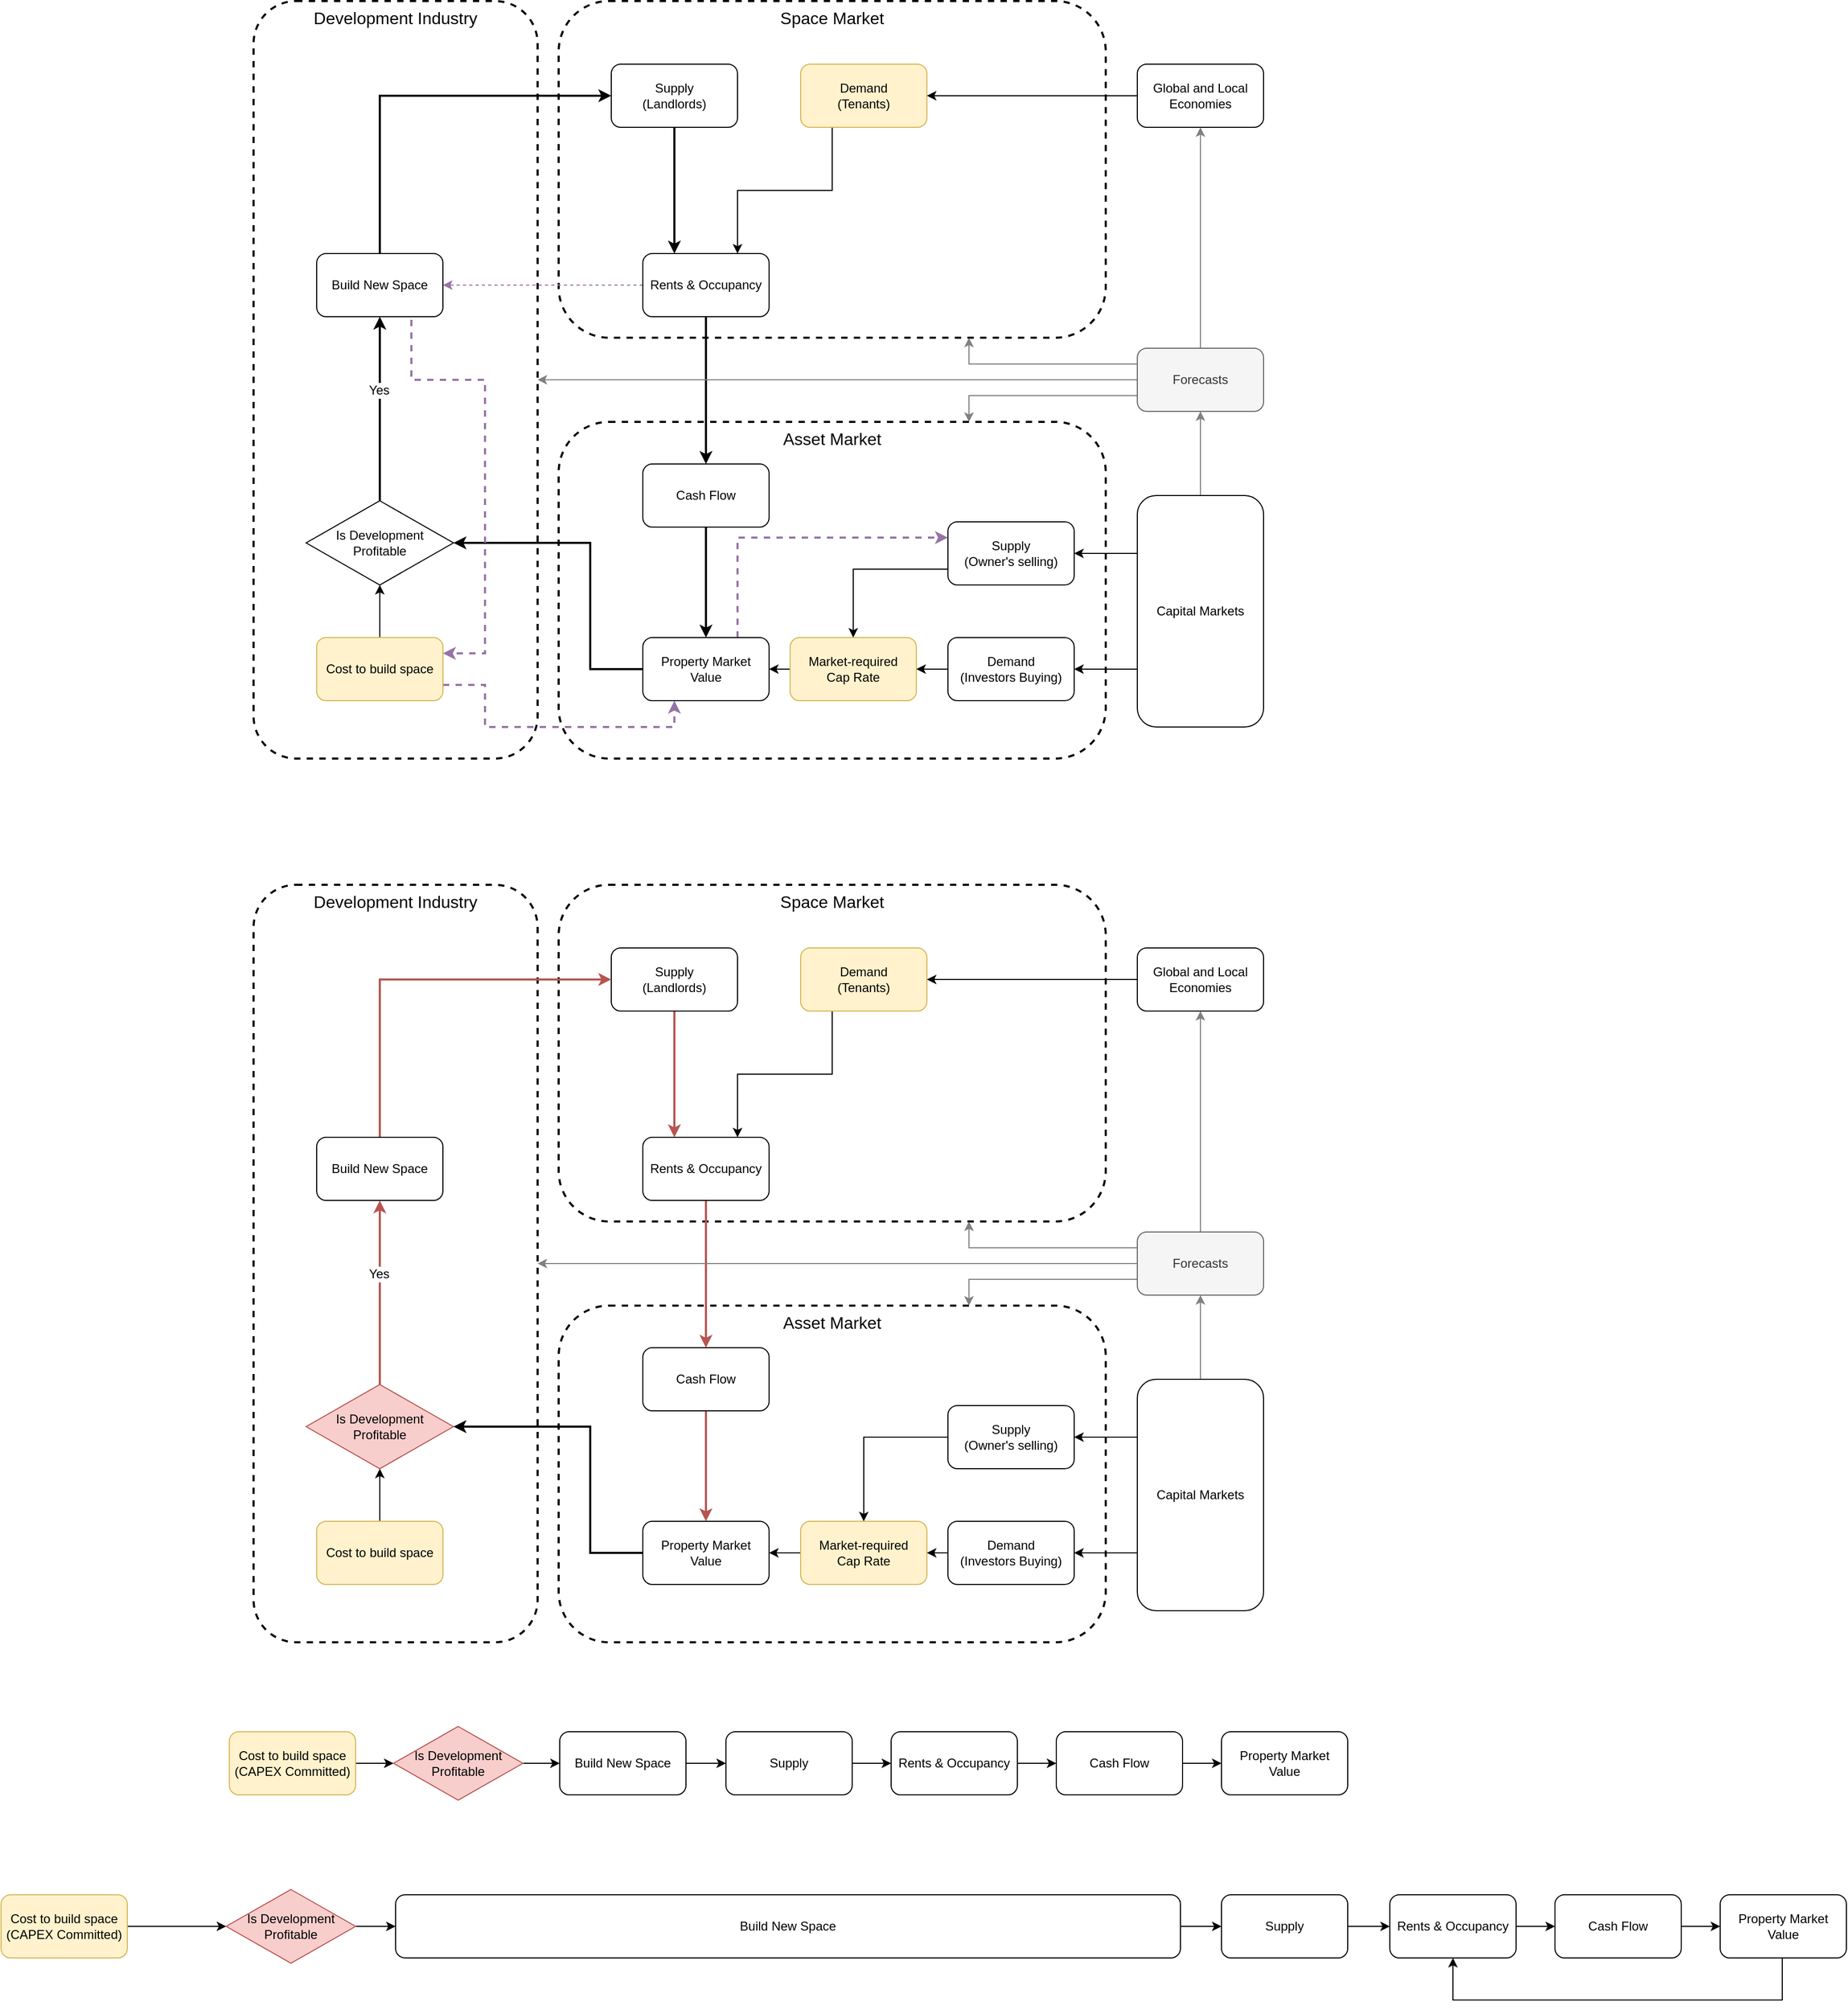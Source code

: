 <mxfile version="11.2.4" type="device" pages="1"><diagram id="Nem291wytc0phUtrT9vn" name="Page-1"><mxGraphModel dx="3520" dy="1613" grid="1" gridSize="10" guides="1" tooltips="1" connect="1" arrows="1" fold="1" page="1" pageScale="1" pageWidth="1100" pageHeight="850" math="0" shadow="0"><root><mxCell id="0"/><mxCell id="1" parent="0"/><mxCell id="R6U-9SYwBV97wfSIAdAi-6" value="Space Market" style="rounded=1;whiteSpace=wrap;html=1;fillColor=none;horizontal=1;verticalAlign=top;dashed=1;strokeWidth=2;fontSize=16;" vertex="1" parent="1"><mxGeometry x="330" y="80" width="520" height="320" as="geometry"/></mxCell><mxCell id="R6U-9SYwBV97wfSIAdAi-5" style="edgeStyle=orthogonalEdgeStyle;rounded=0;orthogonalLoop=1;jettySize=auto;html=1;exitX=0.5;exitY=1;exitDx=0;exitDy=0;entryX=0.25;entryY=0;entryDx=0;entryDy=0;strokeWidth=2;" edge="1" parent="1" source="R6U-9SYwBV97wfSIAdAi-1" target="R6U-9SYwBV97wfSIAdAi-3"><mxGeometry relative="1" as="geometry"/></mxCell><mxCell id="R6U-9SYwBV97wfSIAdAi-1" value="Supply&lt;br&gt;(Landlords)" style="rounded=1;whiteSpace=wrap;html=1;" vertex="1" parent="1"><mxGeometry x="380" y="140" width="120" height="60" as="geometry"/></mxCell><mxCell id="R6U-9SYwBV97wfSIAdAi-4" style="edgeStyle=orthogonalEdgeStyle;rounded=0;orthogonalLoop=1;jettySize=auto;html=1;exitX=0.25;exitY=1;exitDx=0;exitDy=0;entryX=0.75;entryY=0;entryDx=0;entryDy=0;" edge="1" parent="1" source="R6U-9SYwBV97wfSIAdAi-2" target="R6U-9SYwBV97wfSIAdAi-3"><mxGeometry relative="1" as="geometry"/></mxCell><mxCell id="R6U-9SYwBV97wfSIAdAi-2" value="Demand&lt;br&gt;(Tenants)" style="rounded=1;whiteSpace=wrap;html=1;fillColor=#fff2cc;strokeColor=#d6b656;" vertex="1" parent="1"><mxGeometry x="560" y="140" width="120" height="60" as="geometry"/></mxCell><mxCell id="R6U-9SYwBV97wfSIAdAi-43" style="edgeStyle=orthogonalEdgeStyle;rounded=0;orthogonalLoop=1;jettySize=auto;html=1;exitX=0.5;exitY=1;exitDx=0;exitDy=0;entryX=0.5;entryY=0;entryDx=0;entryDy=0;strokeColor=#000000;strokeWidth=2;fontSize=16;" edge="1" parent="1" source="R6U-9SYwBV97wfSIAdAi-3" target="R6U-9SYwBV97wfSIAdAi-9"><mxGeometry relative="1" as="geometry"/></mxCell><mxCell id="R6U-9SYwBV97wfSIAdAi-124" style="edgeStyle=orthogonalEdgeStyle;rounded=0;orthogonalLoop=1;jettySize=auto;html=1;exitX=0;exitY=0.5;exitDx=0;exitDy=0;entryX=1;entryY=0.5;entryDx=0;entryDy=0;strokeColor=#9673a6;strokeWidth=1;fontSize=16;fillColor=#e1d5e7;dashed=1;" edge="1" parent="1" source="R6U-9SYwBV97wfSIAdAi-3" target="R6U-9SYwBV97wfSIAdAi-19"><mxGeometry relative="1" as="geometry"/></mxCell><mxCell id="R6U-9SYwBV97wfSIAdAi-3" value="Rents &amp;amp; Occupancy" style="rounded=1;whiteSpace=wrap;html=1;" vertex="1" parent="1"><mxGeometry x="410" y="320" width="120" height="60" as="geometry"/></mxCell><mxCell id="R6U-9SYwBV97wfSIAdAi-7" value="Development Industry" style="rounded=1;whiteSpace=wrap;html=1;fillColor=none;horizontal=1;verticalAlign=top;dashed=1;strokeWidth=2;fontSize=16;" vertex="1" parent="1"><mxGeometry x="40" y="80" width="270" height="720" as="geometry"/></mxCell><mxCell id="R6U-9SYwBV97wfSIAdAi-8" value="Asset Market" style="rounded=1;whiteSpace=wrap;html=1;fillColor=none;horizontal=1;verticalAlign=top;dashed=1;strokeWidth=2;fontSize=16;" vertex="1" parent="1"><mxGeometry x="330" y="480" width="520" height="320" as="geometry"/></mxCell><mxCell id="R6U-9SYwBV97wfSIAdAi-24" style="edgeStyle=orthogonalEdgeStyle;rounded=0;orthogonalLoop=1;jettySize=auto;html=1;exitX=0.5;exitY=1;exitDx=0;exitDy=0;entryX=0.5;entryY=0;entryDx=0;entryDy=0;strokeWidth=2;" edge="1" parent="1" source="R6U-9SYwBV97wfSIAdAi-9" target="R6U-9SYwBV97wfSIAdAi-10"><mxGeometry relative="1" as="geometry"/></mxCell><mxCell id="R6U-9SYwBV97wfSIAdAi-9" value="Cash Flow" style="rounded=1;whiteSpace=wrap;html=1;" vertex="1" parent="1"><mxGeometry x="410" y="520" width="120" height="60" as="geometry"/></mxCell><mxCell id="R6U-9SYwBV97wfSIAdAi-18" style="edgeStyle=orthogonalEdgeStyle;rounded=0;orthogonalLoop=1;jettySize=auto;html=1;exitX=0;exitY=0.5;exitDx=0;exitDy=0;entryX=1;entryY=0.5;entryDx=0;entryDy=0;strokeWidth=2;" edge="1" parent="1" source="R6U-9SYwBV97wfSIAdAi-10" target="R6U-9SYwBV97wfSIAdAi-16"><mxGeometry relative="1" as="geometry"><Array as="points"><mxPoint x="360" y="715"/><mxPoint x="360" y="595"/></Array></mxGeometry></mxCell><mxCell id="R6U-9SYwBV97wfSIAdAi-92" style="edgeStyle=orthogonalEdgeStyle;rounded=0;orthogonalLoop=1;jettySize=auto;html=1;exitX=0.75;exitY=0;exitDx=0;exitDy=0;entryX=0;entryY=0.25;entryDx=0;entryDy=0;strokeColor=#9673a6;strokeWidth=2;fontSize=16;fillColor=#e1d5e7;dashed=1;" edge="1" parent="1" source="R6U-9SYwBV97wfSIAdAi-10" target="R6U-9SYwBV97wfSIAdAi-12"><mxGeometry relative="1" as="geometry"/></mxCell><mxCell id="R6U-9SYwBV97wfSIAdAi-10" value="Property Market Value" style="rounded=1;whiteSpace=wrap;html=1;" vertex="1" parent="1"><mxGeometry x="410" y="685" width="120" height="60" as="geometry"/></mxCell><mxCell id="R6U-9SYwBV97wfSIAdAi-25" style="edgeStyle=orthogonalEdgeStyle;rounded=0;orthogonalLoop=1;jettySize=auto;html=1;exitX=0;exitY=0.5;exitDx=0;exitDy=0;entryX=1;entryY=0.5;entryDx=0;entryDy=0;" edge="1" parent="1" source="R6U-9SYwBV97wfSIAdAi-11" target="R6U-9SYwBV97wfSIAdAi-10"><mxGeometry relative="1" as="geometry"/></mxCell><mxCell id="R6U-9SYwBV97wfSIAdAi-11" value="Market-required&lt;br&gt;Cap Rate" style="rounded=1;whiteSpace=wrap;html=1;fillColor=#fff2cc;strokeColor=#d6b656;" vertex="1" parent="1"><mxGeometry x="550" y="685" width="120" height="60" as="geometry"/></mxCell><mxCell id="R6U-9SYwBV97wfSIAdAi-26" style="edgeStyle=orthogonalEdgeStyle;rounded=0;orthogonalLoop=1;jettySize=auto;html=1;exitX=0;exitY=0.75;exitDx=0;exitDy=0;entryX=0.5;entryY=0;entryDx=0;entryDy=0;" edge="1" parent="1" source="R6U-9SYwBV97wfSIAdAi-12" target="R6U-9SYwBV97wfSIAdAi-11"><mxGeometry relative="1" as="geometry"/></mxCell><mxCell id="R6U-9SYwBV97wfSIAdAi-12" value="Supply&lt;br&gt;(Owner's selling)" style="rounded=1;whiteSpace=wrap;html=1;" vertex="1" parent="1"><mxGeometry x="700" y="575" width="120" height="60" as="geometry"/></mxCell><mxCell id="R6U-9SYwBV97wfSIAdAi-27" style="edgeStyle=orthogonalEdgeStyle;rounded=0;orthogonalLoop=1;jettySize=auto;html=1;exitX=0;exitY=0.5;exitDx=0;exitDy=0;entryX=1;entryY=0.5;entryDx=0;entryDy=0;" edge="1" parent="1" source="R6U-9SYwBV97wfSIAdAi-13" target="R6U-9SYwBV97wfSIAdAi-11"><mxGeometry relative="1" as="geometry"/></mxCell><mxCell id="R6U-9SYwBV97wfSIAdAi-13" value="Demand&lt;br&gt;(Investors Buying)" style="rounded=1;whiteSpace=wrap;html=1;" vertex="1" parent="1"><mxGeometry x="700" y="685" width="120" height="60" as="geometry"/></mxCell><mxCell id="R6U-9SYwBV97wfSIAdAi-28" style="edgeStyle=orthogonalEdgeStyle;rounded=0;orthogonalLoop=1;jettySize=auto;html=1;exitX=0;exitY=0.25;exitDx=0;exitDy=0;" edge="1" parent="1" source="R6U-9SYwBV97wfSIAdAi-14" target="R6U-9SYwBV97wfSIAdAi-12"><mxGeometry relative="1" as="geometry"/></mxCell><mxCell id="R6U-9SYwBV97wfSIAdAi-29" style="edgeStyle=orthogonalEdgeStyle;rounded=0;orthogonalLoop=1;jettySize=auto;html=1;exitX=0;exitY=0.75;exitDx=0;exitDy=0;entryX=1;entryY=0.5;entryDx=0;entryDy=0;" edge="1" parent="1" source="R6U-9SYwBV97wfSIAdAi-14" target="R6U-9SYwBV97wfSIAdAi-13"><mxGeometry relative="1" as="geometry"/></mxCell><mxCell id="R6U-9SYwBV97wfSIAdAi-37" style="edgeStyle=orthogonalEdgeStyle;rounded=0;orthogonalLoop=1;jettySize=auto;html=1;exitX=0.5;exitY=0;exitDx=0;exitDy=0;entryX=0.5;entryY=1;entryDx=0;entryDy=0;fillColor=#f5f5f5;strokeColor=#808080;" edge="1" parent="1" source="R6U-9SYwBV97wfSIAdAi-14" target="R6U-9SYwBV97wfSIAdAi-36"><mxGeometry relative="1" as="geometry"/></mxCell><mxCell id="R6U-9SYwBV97wfSIAdAi-14" value="Capital Markets" style="rounded=1;whiteSpace=wrap;html=1;" vertex="1" parent="1"><mxGeometry x="880" y="550" width="120" height="220" as="geometry"/></mxCell><mxCell id="R6U-9SYwBV97wfSIAdAi-17" style="edgeStyle=orthogonalEdgeStyle;rounded=0;orthogonalLoop=1;jettySize=auto;html=1;exitX=0.5;exitY=0;exitDx=0;exitDy=0;entryX=0.5;entryY=1;entryDx=0;entryDy=0;" edge="1" parent="1" source="R6U-9SYwBV97wfSIAdAi-15" target="R6U-9SYwBV97wfSIAdAi-16"><mxGeometry relative="1" as="geometry"/></mxCell><mxCell id="R6U-9SYwBV97wfSIAdAi-31" style="edgeStyle=orthogonalEdgeStyle;rounded=0;orthogonalLoop=1;jettySize=auto;html=1;entryX=0.25;entryY=1;entryDx=0;entryDy=0;dashed=1;fillColor=#e1d5e7;strokeColor=#9673a6;exitX=1;exitY=0.75;exitDx=0;exitDy=0;strokeWidth=2;" edge="1" parent="1" source="R6U-9SYwBV97wfSIAdAi-15" target="R6U-9SYwBV97wfSIAdAi-10"><mxGeometry relative="1" as="geometry"><Array as="points"><mxPoint x="260" y="730"/><mxPoint x="260" y="770"/><mxPoint x="440" y="770"/></Array></mxGeometry></mxCell><mxCell id="R6U-9SYwBV97wfSIAdAi-15" value="Cost to build space" style="rounded=1;whiteSpace=wrap;html=1;fillColor=#fff2cc;strokeColor=#d6b656;" vertex="1" parent="1"><mxGeometry x="100" y="685" width="120" height="60" as="geometry"/></mxCell><mxCell id="R6U-9SYwBV97wfSIAdAi-20" style="edgeStyle=orthogonalEdgeStyle;rounded=0;orthogonalLoop=1;jettySize=auto;html=1;exitX=0.5;exitY=0;exitDx=0;exitDy=0;entryX=0.5;entryY=1;entryDx=0;entryDy=0;strokeWidth=2;" edge="1" parent="1" source="R6U-9SYwBV97wfSIAdAi-16" target="R6U-9SYwBV97wfSIAdAi-19"><mxGeometry relative="1" as="geometry"/></mxCell><mxCell id="R6U-9SYwBV97wfSIAdAi-21" value="Yes" style="text;html=1;resizable=0;points=[];align=center;verticalAlign=middle;labelBackgroundColor=#ffffff;" vertex="1" connectable="0" parent="R6U-9SYwBV97wfSIAdAi-20"><mxGeometry x="0.2" y="1" relative="1" as="geometry"><mxPoint as="offset"/></mxGeometry></mxCell><mxCell id="R6U-9SYwBV97wfSIAdAi-16" value="Is Development&lt;br&gt;Profitable" style="rhombus;whiteSpace=wrap;html=1;fillColor=none;" vertex="1" parent="1"><mxGeometry x="90" y="555" width="140" height="80" as="geometry"/></mxCell><mxCell id="R6U-9SYwBV97wfSIAdAi-22" style="edgeStyle=orthogonalEdgeStyle;rounded=0;orthogonalLoop=1;jettySize=auto;html=1;exitX=0.5;exitY=0;exitDx=0;exitDy=0;entryX=0;entryY=0.5;entryDx=0;entryDy=0;strokeWidth=2;" edge="1" parent="1" source="R6U-9SYwBV97wfSIAdAi-19" target="R6U-9SYwBV97wfSIAdAi-1"><mxGeometry relative="1" as="geometry"/></mxCell><mxCell id="R6U-9SYwBV97wfSIAdAi-30" style="edgeStyle=orthogonalEdgeStyle;rounded=0;orthogonalLoop=1;jettySize=auto;html=1;exitX=1;exitY=0.75;exitDx=0;exitDy=0;entryX=1;entryY=0.25;entryDx=0;entryDy=0;fillColor=#e1d5e7;strokeColor=#9673a6;dashed=1;strokeWidth=2;" edge="1" parent="1" source="R6U-9SYwBV97wfSIAdAi-19" target="R6U-9SYwBV97wfSIAdAi-15"><mxGeometry relative="1" as="geometry"><Array as="points"><mxPoint x="190" y="440"/><mxPoint x="260" y="440"/><mxPoint x="260" y="700"/></Array></mxGeometry></mxCell><mxCell id="R6U-9SYwBV97wfSIAdAi-19" value="Build New Space" style="rounded=1;whiteSpace=wrap;html=1;" vertex="1" parent="1"><mxGeometry x="100" y="320" width="120" height="60" as="geometry"/></mxCell><mxCell id="R6U-9SYwBV97wfSIAdAi-35" style="edgeStyle=orthogonalEdgeStyle;rounded=0;orthogonalLoop=1;jettySize=auto;html=1;exitX=0;exitY=0.5;exitDx=0;exitDy=0;entryX=1;entryY=0.5;entryDx=0;entryDy=0;" edge="1" parent="1" source="R6U-9SYwBV97wfSIAdAi-34" target="R6U-9SYwBV97wfSIAdAi-2"><mxGeometry relative="1" as="geometry"/></mxCell><mxCell id="R6U-9SYwBV97wfSIAdAi-34" value="Global and Local Economies" style="rounded=1;whiteSpace=wrap;html=1;" vertex="1" parent="1"><mxGeometry x="880" y="140" width="120" height="60" as="geometry"/></mxCell><mxCell id="R6U-9SYwBV97wfSIAdAi-39" style="edgeStyle=orthogonalEdgeStyle;rounded=0;orthogonalLoop=1;jettySize=auto;html=1;exitX=0.5;exitY=0;exitDx=0;exitDy=0;entryX=0.5;entryY=1;entryDx=0;entryDy=0;fillColor=#f5f5f5;strokeColor=#808080;" edge="1" parent="1" source="R6U-9SYwBV97wfSIAdAi-36" target="R6U-9SYwBV97wfSIAdAi-34"><mxGeometry relative="1" as="geometry"/></mxCell><mxCell id="R6U-9SYwBV97wfSIAdAi-40" style="edgeStyle=orthogonalEdgeStyle;rounded=0;orthogonalLoop=1;jettySize=auto;html=1;exitX=0;exitY=0.25;exitDx=0;exitDy=0;entryX=0.75;entryY=1;entryDx=0;entryDy=0;fillColor=#f5f5f5;strokeColor=#808080;" edge="1" parent="1" source="R6U-9SYwBV97wfSIAdAi-36" target="R6U-9SYwBV97wfSIAdAi-6"><mxGeometry relative="1" as="geometry"><mxPoint x="839.882" y="319.824" as="targetPoint"/></mxGeometry></mxCell><mxCell id="R6U-9SYwBV97wfSIAdAi-41" style="edgeStyle=orthogonalEdgeStyle;rounded=0;orthogonalLoop=1;jettySize=auto;html=1;exitX=0;exitY=0.75;exitDx=0;exitDy=0;entryX=0.75;entryY=0;entryDx=0;entryDy=0;fillColor=#f5f5f5;strokeColor=#808080;" edge="1" parent="1" source="R6U-9SYwBV97wfSIAdAi-36" target="R6U-9SYwBV97wfSIAdAi-8"><mxGeometry relative="1" as="geometry"><mxPoint x="839.882" y="559.824" as="targetPoint"/></mxGeometry></mxCell><mxCell id="R6U-9SYwBV97wfSIAdAi-42" style="edgeStyle=orthogonalEdgeStyle;rounded=0;orthogonalLoop=1;jettySize=auto;html=1;exitX=0;exitY=0.5;exitDx=0;exitDy=0;fillColor=#f5f5f5;strokeColor=#808080;" edge="1" parent="1" source="R6U-9SYwBV97wfSIAdAi-36" target="R6U-9SYwBV97wfSIAdAi-7"><mxGeometry relative="1" as="geometry"/></mxCell><mxCell id="R6U-9SYwBV97wfSIAdAi-36" value="Forecasts" style="rounded=1;whiteSpace=wrap;html=1;fillColor=#f5f5f5;strokeColor=#666666;fontColor=#333333;" vertex="1" parent="1"><mxGeometry x="880" y="410" width="120" height="60" as="geometry"/></mxCell><mxCell id="R6U-9SYwBV97wfSIAdAi-44" value="Space Market" style="rounded=1;whiteSpace=wrap;html=1;fillColor=none;horizontal=1;verticalAlign=top;dashed=1;strokeWidth=2;fontSize=16;" vertex="1" parent="1"><mxGeometry x="330" y="920" width="520" height="320" as="geometry"/></mxCell><mxCell id="R6U-9SYwBV97wfSIAdAi-45" style="edgeStyle=orthogonalEdgeStyle;rounded=0;orthogonalLoop=1;jettySize=auto;html=1;exitX=0.5;exitY=1;exitDx=0;exitDy=0;entryX=0.25;entryY=0;entryDx=0;entryDy=0;strokeWidth=2;fillColor=#f8cecc;strokeColor=#b85450;" edge="1" parent="1" source="R6U-9SYwBV97wfSIAdAi-46" target="R6U-9SYwBV97wfSIAdAi-51"><mxGeometry relative="1" as="geometry"/></mxCell><mxCell id="R6U-9SYwBV97wfSIAdAi-46" value="Supply&lt;br&gt;(Landlords)" style="rounded=1;whiteSpace=wrap;html=1;" vertex="1" parent="1"><mxGeometry x="380" y="980" width="120" height="60" as="geometry"/></mxCell><mxCell id="R6U-9SYwBV97wfSIAdAi-47" style="edgeStyle=orthogonalEdgeStyle;rounded=0;orthogonalLoop=1;jettySize=auto;html=1;exitX=0.25;exitY=1;exitDx=0;exitDy=0;entryX=0.75;entryY=0;entryDx=0;entryDy=0;" edge="1" parent="1" source="R6U-9SYwBV97wfSIAdAi-48" target="R6U-9SYwBV97wfSIAdAi-51"><mxGeometry relative="1" as="geometry"/></mxCell><mxCell id="R6U-9SYwBV97wfSIAdAi-48" value="Demand&lt;br&gt;(Tenants)" style="rounded=1;whiteSpace=wrap;html=1;fillColor=#fff2cc;strokeColor=#d6b656;" vertex="1" parent="1"><mxGeometry x="560" y="980" width="120" height="60" as="geometry"/></mxCell><mxCell id="R6U-9SYwBV97wfSIAdAi-50" style="edgeStyle=orthogonalEdgeStyle;rounded=0;orthogonalLoop=1;jettySize=auto;html=1;exitX=0.5;exitY=1;exitDx=0;exitDy=0;entryX=0.5;entryY=0;entryDx=0;entryDy=0;strokeColor=#b85450;strokeWidth=2;fontSize=16;fillColor=#f8cecc;" edge="1" parent="1" source="R6U-9SYwBV97wfSIAdAi-51" target="R6U-9SYwBV97wfSIAdAi-55"><mxGeometry relative="1" as="geometry"/></mxCell><mxCell id="R6U-9SYwBV97wfSIAdAi-51" value="Rents &amp;amp; Occupancy" style="rounded=1;whiteSpace=wrap;html=1;" vertex="1" parent="1"><mxGeometry x="410" y="1160" width="120" height="60" as="geometry"/></mxCell><mxCell id="R6U-9SYwBV97wfSIAdAi-52" value="Development Industry" style="rounded=1;whiteSpace=wrap;html=1;fillColor=none;horizontal=1;verticalAlign=top;dashed=1;strokeWidth=2;fontSize=16;" vertex="1" parent="1"><mxGeometry x="40" y="920" width="270" height="720" as="geometry"/></mxCell><mxCell id="R6U-9SYwBV97wfSIAdAi-53" value="Asset Market" style="rounded=1;whiteSpace=wrap;html=1;fillColor=none;horizontal=1;verticalAlign=top;dashed=1;strokeWidth=2;fontSize=16;" vertex="1" parent="1"><mxGeometry x="330" y="1320" width="520" height="320" as="geometry"/></mxCell><mxCell id="R6U-9SYwBV97wfSIAdAi-54" style="edgeStyle=orthogonalEdgeStyle;rounded=0;orthogonalLoop=1;jettySize=auto;html=1;exitX=0.5;exitY=1;exitDx=0;exitDy=0;entryX=0.5;entryY=0;entryDx=0;entryDy=0;strokeWidth=2;fillColor=#f8cecc;strokeColor=#b85450;" edge="1" parent="1" source="R6U-9SYwBV97wfSIAdAi-55" target="R6U-9SYwBV97wfSIAdAi-57"><mxGeometry relative="1" as="geometry"/></mxCell><mxCell id="R6U-9SYwBV97wfSIAdAi-55" value="Cash Flow" style="rounded=1;whiteSpace=wrap;html=1;" vertex="1" parent="1"><mxGeometry x="410" y="1360" width="120" height="60" as="geometry"/></mxCell><mxCell id="R6U-9SYwBV97wfSIAdAi-56" style="edgeStyle=orthogonalEdgeStyle;rounded=0;orthogonalLoop=1;jettySize=auto;html=1;exitX=0;exitY=0.5;exitDx=0;exitDy=0;entryX=1;entryY=0.5;entryDx=0;entryDy=0;strokeWidth=2;" edge="1" parent="1" source="R6U-9SYwBV97wfSIAdAi-57" target="R6U-9SYwBV97wfSIAdAi-73"><mxGeometry relative="1" as="geometry"><Array as="points"><mxPoint x="360" y="1555"/><mxPoint x="360" y="1435"/></Array></mxGeometry></mxCell><mxCell id="R6U-9SYwBV97wfSIAdAi-57" value="Property Market Value" style="rounded=1;whiteSpace=wrap;html=1;" vertex="1" parent="1"><mxGeometry x="410" y="1525" width="120" height="60" as="geometry"/></mxCell><mxCell id="R6U-9SYwBV97wfSIAdAi-58" style="edgeStyle=orthogonalEdgeStyle;rounded=0;orthogonalLoop=1;jettySize=auto;html=1;exitX=0;exitY=0.5;exitDx=0;exitDy=0;entryX=1;entryY=0.5;entryDx=0;entryDy=0;" edge="1" parent="1" source="R6U-9SYwBV97wfSIAdAi-59" target="R6U-9SYwBV97wfSIAdAi-57"><mxGeometry relative="1" as="geometry"/></mxCell><mxCell id="R6U-9SYwBV97wfSIAdAi-59" value="Market-required&lt;br&gt;Cap Rate" style="rounded=1;whiteSpace=wrap;html=1;fillColor=#fff2cc;strokeColor=#d6b656;" vertex="1" parent="1"><mxGeometry x="560" y="1525" width="120" height="60" as="geometry"/></mxCell><mxCell id="R6U-9SYwBV97wfSIAdAi-60" style="edgeStyle=orthogonalEdgeStyle;rounded=0;orthogonalLoop=1;jettySize=auto;html=1;exitX=0;exitY=0.5;exitDx=0;exitDy=0;entryX=0.5;entryY=0;entryDx=0;entryDy=0;" edge="1" parent="1" source="R6U-9SYwBV97wfSIAdAi-61" target="R6U-9SYwBV97wfSIAdAi-59"><mxGeometry relative="1" as="geometry"/></mxCell><mxCell id="R6U-9SYwBV97wfSIAdAi-61" value="Supply&lt;br&gt;(Owner's selling)" style="rounded=1;whiteSpace=wrap;html=1;" vertex="1" parent="1"><mxGeometry x="700" y="1415" width="120" height="60" as="geometry"/></mxCell><mxCell id="R6U-9SYwBV97wfSIAdAi-62" style="edgeStyle=orthogonalEdgeStyle;rounded=0;orthogonalLoop=1;jettySize=auto;html=1;exitX=0;exitY=0.5;exitDx=0;exitDy=0;entryX=1;entryY=0.5;entryDx=0;entryDy=0;" edge="1" parent="1" source="R6U-9SYwBV97wfSIAdAi-63" target="R6U-9SYwBV97wfSIAdAi-59"><mxGeometry relative="1" as="geometry"/></mxCell><mxCell id="R6U-9SYwBV97wfSIAdAi-63" value="Demand&lt;br&gt;(Investors Buying)" style="rounded=1;whiteSpace=wrap;html=1;" vertex="1" parent="1"><mxGeometry x="700" y="1525" width="120" height="60" as="geometry"/></mxCell><mxCell id="R6U-9SYwBV97wfSIAdAi-64" style="edgeStyle=orthogonalEdgeStyle;rounded=0;orthogonalLoop=1;jettySize=auto;html=1;exitX=0;exitY=0.25;exitDx=0;exitDy=0;" edge="1" parent="1" source="R6U-9SYwBV97wfSIAdAi-67" target="R6U-9SYwBV97wfSIAdAi-61"><mxGeometry relative="1" as="geometry"/></mxCell><mxCell id="R6U-9SYwBV97wfSIAdAi-65" style="edgeStyle=orthogonalEdgeStyle;rounded=0;orthogonalLoop=1;jettySize=auto;html=1;exitX=0;exitY=0.75;exitDx=0;exitDy=0;entryX=1;entryY=0.5;entryDx=0;entryDy=0;" edge="1" parent="1" source="R6U-9SYwBV97wfSIAdAi-67" target="R6U-9SYwBV97wfSIAdAi-63"><mxGeometry relative="1" as="geometry"/></mxCell><mxCell id="R6U-9SYwBV97wfSIAdAi-66" style="edgeStyle=orthogonalEdgeStyle;rounded=0;orthogonalLoop=1;jettySize=auto;html=1;exitX=0.5;exitY=0;exitDx=0;exitDy=0;entryX=0.5;entryY=1;entryDx=0;entryDy=0;fillColor=#f5f5f5;strokeColor=#808080;" edge="1" parent="1" source="R6U-9SYwBV97wfSIAdAi-67" target="R6U-9SYwBV97wfSIAdAi-83"><mxGeometry relative="1" as="geometry"/></mxCell><mxCell id="R6U-9SYwBV97wfSIAdAi-67" value="Capital Markets" style="rounded=1;whiteSpace=wrap;html=1;" vertex="1" parent="1"><mxGeometry x="880" y="1390" width="120" height="220" as="geometry"/></mxCell><mxCell id="R6U-9SYwBV97wfSIAdAi-68" style="edgeStyle=orthogonalEdgeStyle;rounded=0;orthogonalLoop=1;jettySize=auto;html=1;exitX=0.5;exitY=0;exitDx=0;exitDy=0;entryX=0.5;entryY=1;entryDx=0;entryDy=0;" edge="1" parent="1" source="R6U-9SYwBV97wfSIAdAi-70" target="R6U-9SYwBV97wfSIAdAi-73"><mxGeometry relative="1" as="geometry"/></mxCell><mxCell id="R6U-9SYwBV97wfSIAdAi-70" value="Cost to build space" style="rounded=1;whiteSpace=wrap;html=1;fillColor=#fff2cc;strokeColor=#d6b656;" vertex="1" parent="1"><mxGeometry x="100" y="1525" width="120" height="60" as="geometry"/></mxCell><mxCell id="R6U-9SYwBV97wfSIAdAi-71" style="edgeStyle=orthogonalEdgeStyle;rounded=0;orthogonalLoop=1;jettySize=auto;html=1;exitX=0.5;exitY=0;exitDx=0;exitDy=0;entryX=0.5;entryY=1;entryDx=0;entryDy=0;strokeWidth=2;fillColor=#f8cecc;strokeColor=#b85450;" edge="1" parent="1" source="R6U-9SYwBV97wfSIAdAi-73" target="R6U-9SYwBV97wfSIAdAi-76"><mxGeometry relative="1" as="geometry"/></mxCell><mxCell id="R6U-9SYwBV97wfSIAdAi-72" value="Yes" style="text;html=1;resizable=0;points=[];align=center;verticalAlign=middle;labelBackgroundColor=#ffffff;" vertex="1" connectable="0" parent="R6U-9SYwBV97wfSIAdAi-71"><mxGeometry x="0.2" y="1" relative="1" as="geometry"><mxPoint as="offset"/></mxGeometry></mxCell><mxCell id="R6U-9SYwBV97wfSIAdAi-73" value="Is Development&lt;br&gt;Profitable" style="rhombus;whiteSpace=wrap;html=1;fillColor=#f8cecc;strokeColor=#b85450;" vertex="1" parent="1"><mxGeometry x="90" y="1395" width="140" height="80" as="geometry"/></mxCell><mxCell id="R6U-9SYwBV97wfSIAdAi-74" style="edgeStyle=orthogonalEdgeStyle;rounded=0;orthogonalLoop=1;jettySize=auto;html=1;exitX=0.5;exitY=0;exitDx=0;exitDy=0;entryX=0;entryY=0.5;entryDx=0;entryDy=0;strokeWidth=2;fillColor=#f8cecc;strokeColor=#b85450;" edge="1" parent="1" source="R6U-9SYwBV97wfSIAdAi-76" target="R6U-9SYwBV97wfSIAdAi-46"><mxGeometry relative="1" as="geometry"/></mxCell><mxCell id="R6U-9SYwBV97wfSIAdAi-76" value="Build New Space" style="rounded=1;whiteSpace=wrap;html=1;" vertex="1" parent="1"><mxGeometry x="100" y="1160" width="120" height="60" as="geometry"/></mxCell><mxCell id="R6U-9SYwBV97wfSIAdAi-77" style="edgeStyle=orthogonalEdgeStyle;rounded=0;orthogonalLoop=1;jettySize=auto;html=1;exitX=0;exitY=0.5;exitDx=0;exitDy=0;entryX=1;entryY=0.5;entryDx=0;entryDy=0;" edge="1" parent="1" source="R6U-9SYwBV97wfSIAdAi-78" target="R6U-9SYwBV97wfSIAdAi-48"><mxGeometry relative="1" as="geometry"/></mxCell><mxCell id="R6U-9SYwBV97wfSIAdAi-78" value="Global and Local Economies" style="rounded=1;whiteSpace=wrap;html=1;" vertex="1" parent="1"><mxGeometry x="880" y="980" width="120" height="60" as="geometry"/></mxCell><mxCell id="R6U-9SYwBV97wfSIAdAi-79" style="edgeStyle=orthogonalEdgeStyle;rounded=0;orthogonalLoop=1;jettySize=auto;html=1;exitX=0.5;exitY=0;exitDx=0;exitDy=0;entryX=0.5;entryY=1;entryDx=0;entryDy=0;fillColor=#f5f5f5;strokeColor=#808080;" edge="1" parent="1" source="R6U-9SYwBV97wfSIAdAi-83" target="R6U-9SYwBV97wfSIAdAi-78"><mxGeometry relative="1" as="geometry"/></mxCell><mxCell id="R6U-9SYwBV97wfSIAdAi-80" style="edgeStyle=orthogonalEdgeStyle;rounded=0;orthogonalLoop=1;jettySize=auto;html=1;exitX=0;exitY=0.25;exitDx=0;exitDy=0;entryX=0.75;entryY=1;entryDx=0;entryDy=0;fillColor=#f5f5f5;strokeColor=#808080;" edge="1" parent="1" source="R6U-9SYwBV97wfSIAdAi-83" target="R6U-9SYwBV97wfSIAdAi-44"><mxGeometry relative="1" as="geometry"><mxPoint x="839.882" y="1159.824" as="targetPoint"/></mxGeometry></mxCell><mxCell id="R6U-9SYwBV97wfSIAdAi-81" style="edgeStyle=orthogonalEdgeStyle;rounded=0;orthogonalLoop=1;jettySize=auto;html=1;exitX=0;exitY=0.75;exitDx=0;exitDy=0;entryX=0.75;entryY=0;entryDx=0;entryDy=0;fillColor=#f5f5f5;strokeColor=#808080;" edge="1" parent="1" source="R6U-9SYwBV97wfSIAdAi-83" target="R6U-9SYwBV97wfSIAdAi-53"><mxGeometry relative="1" as="geometry"><mxPoint x="839.882" y="1399.824" as="targetPoint"/></mxGeometry></mxCell><mxCell id="R6U-9SYwBV97wfSIAdAi-82" style="edgeStyle=orthogonalEdgeStyle;rounded=0;orthogonalLoop=1;jettySize=auto;html=1;exitX=0;exitY=0.5;exitDx=0;exitDy=0;fillColor=#f5f5f5;strokeColor=#808080;" edge="1" parent="1" source="R6U-9SYwBV97wfSIAdAi-83" target="R6U-9SYwBV97wfSIAdAi-52"><mxGeometry relative="1" as="geometry"/></mxCell><mxCell id="R6U-9SYwBV97wfSIAdAi-83" value="Forecasts" style="rounded=1;whiteSpace=wrap;html=1;fillColor=#f5f5f5;strokeColor=#666666;fontColor=#333333;" vertex="1" parent="1"><mxGeometry x="880" y="1250" width="120" height="60" as="geometry"/></mxCell><mxCell id="R6U-9SYwBV97wfSIAdAi-95" style="edgeStyle=orthogonalEdgeStyle;rounded=0;orthogonalLoop=1;jettySize=auto;html=1;exitX=1;exitY=0.5;exitDx=0;exitDy=0;entryX=0;entryY=0.5;entryDx=0;entryDy=0;strokeColor=#000000;strokeWidth=1;fontSize=16;" edge="1" parent="1" source="R6U-9SYwBV97wfSIAdAi-93" target="R6U-9SYwBV97wfSIAdAi-94"><mxGeometry relative="1" as="geometry"/></mxCell><mxCell id="R6U-9SYwBV97wfSIAdAi-93" value="Cost to build space&lt;br&gt;(CAPEX Committed)" style="rounded=1;whiteSpace=wrap;html=1;fillColor=#fff2cc;strokeColor=#d6b656;" vertex="1" parent="1"><mxGeometry x="17" y="1725" width="120" height="60" as="geometry"/></mxCell><mxCell id="R6U-9SYwBV97wfSIAdAi-99" style="edgeStyle=orthogonalEdgeStyle;rounded=0;orthogonalLoop=1;jettySize=auto;html=1;exitX=1;exitY=0.5;exitDx=0;exitDy=0;entryX=0;entryY=0.5;entryDx=0;entryDy=0;strokeColor=#000000;strokeWidth=1;fontSize=16;" edge="1" parent="1" source="R6U-9SYwBV97wfSIAdAi-94" target="R6U-9SYwBV97wfSIAdAi-96"><mxGeometry relative="1" as="geometry"/></mxCell><mxCell id="R6U-9SYwBV97wfSIAdAi-94" value="Is Development&lt;br&gt;Profitable" style="rhombus;whiteSpace=wrap;html=1;fillColor=#f8cecc;strokeColor=#b85450;" vertex="1" parent="1"><mxGeometry x="173" y="1720" width="123" height="70" as="geometry"/></mxCell><mxCell id="R6U-9SYwBV97wfSIAdAi-101" style="edgeStyle=orthogonalEdgeStyle;rounded=0;orthogonalLoop=1;jettySize=auto;html=1;exitX=1;exitY=0.5;exitDx=0;exitDy=0;entryX=0;entryY=0.5;entryDx=0;entryDy=0;strokeColor=#000000;strokeWidth=1;fontSize=16;" edge="1" parent="1" source="R6U-9SYwBV97wfSIAdAi-96" target="R6U-9SYwBV97wfSIAdAi-100"><mxGeometry relative="1" as="geometry"/></mxCell><mxCell id="R6U-9SYwBV97wfSIAdAi-96" value="Build New Space" style="rounded=1;whiteSpace=wrap;html=1;" vertex="1" parent="1"><mxGeometry x="331" y="1725" width="120" height="60" as="geometry"/></mxCell><mxCell id="R6U-9SYwBV97wfSIAdAi-103" style="edgeStyle=orthogonalEdgeStyle;rounded=0;orthogonalLoop=1;jettySize=auto;html=1;exitX=1;exitY=0.5;exitDx=0;exitDy=0;entryX=0;entryY=0.5;entryDx=0;entryDy=0;strokeColor=#000000;strokeWidth=1;fontSize=16;" edge="1" parent="1" source="R6U-9SYwBV97wfSIAdAi-100" target="R6U-9SYwBV97wfSIAdAi-102"><mxGeometry relative="1" as="geometry"/></mxCell><mxCell id="R6U-9SYwBV97wfSIAdAi-100" value="Supply" style="rounded=1;whiteSpace=wrap;html=1;" vertex="1" parent="1"><mxGeometry x="489" y="1725" width="120" height="60" as="geometry"/></mxCell><mxCell id="R6U-9SYwBV97wfSIAdAi-106" value="" style="edgeStyle=orthogonalEdgeStyle;rounded=0;orthogonalLoop=1;jettySize=auto;html=1;strokeColor=#000000;strokeWidth=1;fontSize=16;" edge="1" parent="1" source="R6U-9SYwBV97wfSIAdAi-102" target="R6U-9SYwBV97wfSIAdAi-105"><mxGeometry relative="1" as="geometry"/></mxCell><mxCell id="R6U-9SYwBV97wfSIAdAi-102" value="Rents &amp;amp; Occupancy" style="rounded=1;whiteSpace=wrap;html=1;" vertex="1" parent="1"><mxGeometry x="646" y="1725" width="120" height="60" as="geometry"/></mxCell><mxCell id="R6U-9SYwBV97wfSIAdAi-108" value="" style="edgeStyle=orthogonalEdgeStyle;rounded=0;orthogonalLoop=1;jettySize=auto;html=1;strokeColor=#000000;strokeWidth=1;fontSize=16;" edge="1" parent="1" source="R6U-9SYwBV97wfSIAdAi-105" target="R6U-9SYwBV97wfSIAdAi-107"><mxGeometry relative="1" as="geometry"/></mxCell><mxCell id="R6U-9SYwBV97wfSIAdAi-105" value="Cash Flow" style="rounded=1;whiteSpace=wrap;html=1;" vertex="1" parent="1"><mxGeometry x="803" y="1725" width="120" height="60" as="geometry"/></mxCell><mxCell id="R6U-9SYwBV97wfSIAdAi-107" value="Property Market Value" style="rounded=1;whiteSpace=wrap;html=1;" vertex="1" parent="1"><mxGeometry x="960" y="1725" width="120" height="60" as="geometry"/></mxCell><mxCell id="R6U-9SYwBV97wfSIAdAi-110" style="edgeStyle=orthogonalEdgeStyle;rounded=0;orthogonalLoop=1;jettySize=auto;html=1;exitX=1;exitY=0.5;exitDx=0;exitDy=0;entryX=0;entryY=0.5;entryDx=0;entryDy=0;strokeColor=#000000;strokeWidth=1;fontSize=16;" edge="1" parent="1" source="R6U-9SYwBV97wfSIAdAi-111" target="R6U-9SYwBV97wfSIAdAi-113"><mxGeometry relative="1" as="geometry"/></mxCell><mxCell id="R6U-9SYwBV97wfSIAdAi-111" value="Cost to build space&lt;br&gt;(CAPEX Committed)" style="rounded=1;whiteSpace=wrap;html=1;fillColor=#fff2cc;strokeColor=#d6b656;" vertex="1" parent="1"><mxGeometry x="-200" y="1880" width="120" height="60" as="geometry"/></mxCell><mxCell id="R6U-9SYwBV97wfSIAdAi-112" style="edgeStyle=orthogonalEdgeStyle;rounded=0;orthogonalLoop=1;jettySize=auto;html=1;exitX=1;exitY=0.5;exitDx=0;exitDy=0;entryX=0;entryY=0.5;entryDx=0;entryDy=0;strokeColor=#000000;strokeWidth=1;fontSize=16;" edge="1" parent="1" source="R6U-9SYwBV97wfSIAdAi-113" target="R6U-9SYwBV97wfSIAdAi-115"><mxGeometry relative="1" as="geometry"/></mxCell><mxCell id="R6U-9SYwBV97wfSIAdAi-113" value="Is Development&lt;br&gt;Profitable" style="rhombus;whiteSpace=wrap;html=1;fillColor=#f8cecc;strokeColor=#b85450;" vertex="1" parent="1"><mxGeometry x="14" y="1875" width="123" height="70" as="geometry"/></mxCell><mxCell id="R6U-9SYwBV97wfSIAdAi-114" style="edgeStyle=orthogonalEdgeStyle;rounded=0;orthogonalLoop=1;jettySize=auto;html=1;exitX=1;exitY=0.5;exitDx=0;exitDy=0;entryX=0;entryY=0.5;entryDx=0;entryDy=0;strokeColor=#000000;strokeWidth=1;fontSize=16;" edge="1" parent="1" source="R6U-9SYwBV97wfSIAdAi-115" target="R6U-9SYwBV97wfSIAdAi-117"><mxGeometry relative="1" as="geometry"/></mxCell><mxCell id="R6U-9SYwBV97wfSIAdAi-115" value="Build New Space" style="rounded=1;whiteSpace=wrap;html=1;" vertex="1" parent="1"><mxGeometry x="175" y="1880" width="746" height="60" as="geometry"/></mxCell><mxCell id="R6U-9SYwBV97wfSIAdAi-116" style="edgeStyle=orthogonalEdgeStyle;rounded=0;orthogonalLoop=1;jettySize=auto;html=1;exitX=1;exitY=0.5;exitDx=0;exitDy=0;entryX=0;entryY=0.5;entryDx=0;entryDy=0;strokeColor=#000000;strokeWidth=1;fontSize=16;" edge="1" parent="1" source="R6U-9SYwBV97wfSIAdAi-117" target="R6U-9SYwBV97wfSIAdAi-119"><mxGeometry relative="1" as="geometry"/></mxCell><mxCell id="R6U-9SYwBV97wfSIAdAi-117" value="Supply" style="rounded=1;whiteSpace=wrap;html=1;" vertex="1" parent="1"><mxGeometry x="960" y="1880" width="120" height="60" as="geometry"/></mxCell><mxCell id="R6U-9SYwBV97wfSIAdAi-118" value="" style="edgeStyle=orthogonalEdgeStyle;rounded=0;orthogonalLoop=1;jettySize=auto;html=1;strokeColor=#000000;strokeWidth=1;fontSize=16;" edge="1" parent="1" source="R6U-9SYwBV97wfSIAdAi-119" target="R6U-9SYwBV97wfSIAdAi-121"><mxGeometry relative="1" as="geometry"/></mxCell><mxCell id="R6U-9SYwBV97wfSIAdAi-119" value="Rents &amp;amp; Occupancy" style="rounded=1;whiteSpace=wrap;html=1;" vertex="1" parent="1"><mxGeometry x="1120" y="1880" width="120" height="60" as="geometry"/></mxCell><mxCell id="R6U-9SYwBV97wfSIAdAi-120" value="" style="edgeStyle=orthogonalEdgeStyle;rounded=0;orthogonalLoop=1;jettySize=auto;html=1;strokeColor=#000000;strokeWidth=1;fontSize=16;" edge="1" parent="1" source="R6U-9SYwBV97wfSIAdAi-121" target="R6U-9SYwBV97wfSIAdAi-122"><mxGeometry relative="1" as="geometry"/></mxCell><mxCell id="R6U-9SYwBV97wfSIAdAi-121" value="Cash Flow" style="rounded=1;whiteSpace=wrap;html=1;" vertex="1" parent="1"><mxGeometry x="1277" y="1880" width="120" height="60" as="geometry"/></mxCell><mxCell id="R6U-9SYwBV97wfSIAdAi-123" style="edgeStyle=orthogonalEdgeStyle;rounded=0;orthogonalLoop=1;jettySize=auto;html=1;exitX=0.5;exitY=1;exitDx=0;exitDy=0;entryX=0.5;entryY=1;entryDx=0;entryDy=0;strokeColor=#000000;strokeWidth=1;fontSize=16;" edge="1" parent="1" source="R6U-9SYwBV97wfSIAdAi-122" target="R6U-9SYwBV97wfSIAdAi-119"><mxGeometry relative="1" as="geometry"><Array as="points"><mxPoint x="1493" y="1980"/><mxPoint x="1180" y="1980"/></Array></mxGeometry></mxCell><mxCell id="R6U-9SYwBV97wfSIAdAi-122" value="Property Market Value" style="rounded=1;whiteSpace=wrap;html=1;" vertex="1" parent="1"><mxGeometry x="1434" y="1880" width="120" height="60" as="geometry"/></mxCell></root></mxGraphModel></diagram></mxfile>